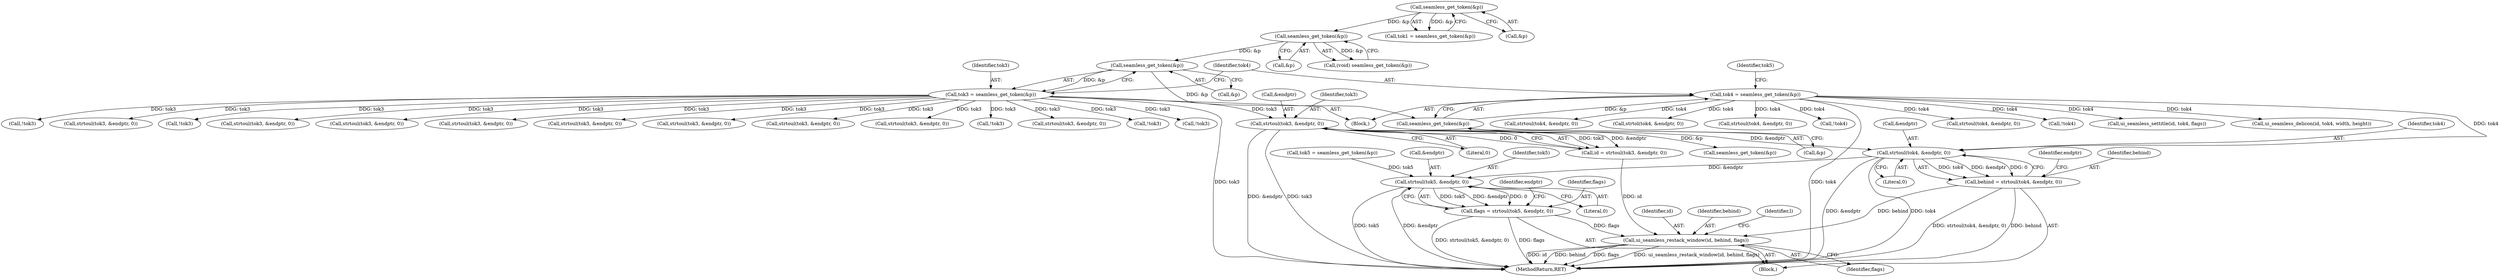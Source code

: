 digraph "0_rdesktop_4dca546d04321a610c1835010b5dad85163b65e1_14@pointer" {
"1000620" [label="(Call,strtoul(tok4, &endptr, 0))"];
"1000146" [label="(Call,tok4 = seamless_get_token(&p))"];
"1000148" [label="(Call,seamless_get_token(&p))"];
"1000143" [label="(Call,seamless_get_token(&p))"];
"1000138" [label="(Call,seamless_get_token(&p))"];
"1000133" [label="(Call,seamless_get_token(&p))"];
"1000608" [label="(Call,strtoul(tok3, &endptr, 0))"];
"1000141" [label="(Call,tok3 = seamless_get_token(&p))"];
"1000618" [label="(Call,behind = strtoul(tok4, &endptr, 0))"];
"1000642" [label="(Call,ui_seamless_restack_window(id, behind, flags))"];
"1000632" [label="(Call,strtoul(tok5, &endptr, 0))"];
"1000630" [label="(Call,flags = strtoul(tok5, &endptr, 0))"];
"1000149" [label="(Call,&p)"];
"1000639" [label="(Identifier,endptr)"];
"1000346" [label="(Call,strtoul(tok4, &endptr, 0))"];
"1000146" [label="(Call,tok4 = seamless_get_token(&p))"];
"1000604" [label="(Block,)"];
"1000142" [label="(Identifier,tok3)"];
"1000785" [label="(Call,!tok3)"];
"1000642" [label="(Call,ui_seamless_restack_window(id, behind, flags))"];
"1000464" [label="(Call,strtoul(tok3, &endptr, 0))"];
"1000759" [label="(Call,!tok3)"];
"1000631" [label="(Identifier,flags)"];
"1000251" [label="(Call,strtoul(tok3, &endptr, 0))"];
"1000643" [label="(Identifier,id)"];
"1000609" [label="(Identifier,tok3)"];
"1000660" [label="(Call,strtoul(tok3, &endptr, 0))"];
"1000633" [label="(Identifier,tok5)"];
"1000148" [label="(Call,seamless_get_token(&p))"];
"1000144" [label="(Call,&p)"];
"1000153" [label="(Call,seamless_get_token(&p))"];
"1000151" [label="(Call,tok5 = seamless_get_token(&p))"];
"1000644" [label="(Identifier,behind)"];
"1000624" [label="(Literal,0)"];
"1000147" [label="(Identifier,tok4)"];
"1000622" [label="(Call,&endptr)"];
"1000290" [label="(Call,strtoul(tok3, &endptr, 0))"];
"1000619" [label="(Identifier,behind)"];
"1000608" [label="(Call,strtoul(tok3, &endptr, 0))"];
"1000701" [label="(Call,strtoul(tok3, &endptr, 0))"];
"1000139" [label="(Call,&p)"];
"1000634" [label="(Call,&endptr)"];
"1000618" [label="(Call,behind = strtoul(tok4, &endptr, 0))"];
"1000334" [label="(Call,strtoul(tok3, &endptr, 0))"];
"1000245" [label="(Call,!tok4)"];
"1000143" [label="(Call,seamless_get_token(&p))"];
"1000136" [label="(Call,(void) seamless_get_token(&p))"];
"1000131" [label="(Call,tok1 = seamless_get_token(&p))"];
"1000612" [label="(Literal,0)"];
"1000610" [label="(Call,&endptr)"];
"1000904" [label="(Identifier,l)"];
"1000682" [label="(Call,ui_seamless_settitle(id, tok4, flags))"];
"1000133" [label="(Call,seamless_get_token(&p))"];
"1000498" [label="(Call,ui_seamless_delicon(id, tok4, width, height))"];
"1000632" [label="(Call,strtoul(tok5, &endptr, 0))"];
"1000186" [label="(Call,strtoul(tok3, &endptr, 0))"];
"1000841" [label="(Call,strtoul(tok3, &endptr, 0))"];
"1000886" [label="(Call,!tok3)"];
"1000713" [label="(Call,strtoul(tok4, &endptr, 0))"];
"1000521" [label="(Call,strtoul(tok3, &endptr, 0))"];
"1000627" [label="(Identifier,endptr)"];
"1000630" [label="(Call,flags = strtoul(tok5, &endptr, 0))"];
"1000861" [label="(Call,!tok3)"];
"1000645" [label="(Identifier,flags)"];
"1000141" [label="(Call,tok3 = seamless_get_token(&p))"];
"1000104" [label="(Block,)"];
"1000152" [label="(Identifier,tok5)"];
"1000533" [label="(Call,strtol(tok4, &endptr, 0))"];
"1000134" [label="(Call,&p)"];
"1000606" [label="(Call,id = strtoul(tok3, &endptr, 0))"];
"1000621" [label="(Identifier,tok4)"];
"1000198" [label="(Call,strtoul(tok4, &endptr, 0))"];
"1000809" [label="(Call,!tok3)"];
"1000138" [label="(Call,seamless_get_token(&p))"];
"1000636" [label="(Literal,0)"];
"1000284" [label="(Call,!tok4)"];
"1000620" [label="(Call,strtoul(tok4, &endptr, 0))"];
"1000907" [label="(MethodReturn,RET)"];
"1000620" -> "1000618"  [label="AST: "];
"1000620" -> "1000624"  [label="CFG: "];
"1000621" -> "1000620"  [label="AST: "];
"1000622" -> "1000620"  [label="AST: "];
"1000624" -> "1000620"  [label="AST: "];
"1000618" -> "1000620"  [label="CFG: "];
"1000620" -> "1000907"  [label="DDG: &endptr"];
"1000620" -> "1000907"  [label="DDG: tok4"];
"1000620" -> "1000618"  [label="DDG: tok4"];
"1000620" -> "1000618"  [label="DDG: &endptr"];
"1000620" -> "1000618"  [label="DDG: 0"];
"1000146" -> "1000620"  [label="DDG: tok4"];
"1000608" -> "1000620"  [label="DDG: &endptr"];
"1000620" -> "1000632"  [label="DDG: &endptr"];
"1000146" -> "1000104"  [label="AST: "];
"1000146" -> "1000148"  [label="CFG: "];
"1000147" -> "1000146"  [label="AST: "];
"1000148" -> "1000146"  [label="AST: "];
"1000152" -> "1000146"  [label="CFG: "];
"1000146" -> "1000907"  [label="DDG: tok4"];
"1000148" -> "1000146"  [label="DDG: &p"];
"1000146" -> "1000198"  [label="DDG: tok4"];
"1000146" -> "1000245"  [label="DDG: tok4"];
"1000146" -> "1000284"  [label="DDG: tok4"];
"1000146" -> "1000346"  [label="DDG: tok4"];
"1000146" -> "1000498"  [label="DDG: tok4"];
"1000146" -> "1000533"  [label="DDG: tok4"];
"1000146" -> "1000682"  [label="DDG: tok4"];
"1000146" -> "1000713"  [label="DDG: tok4"];
"1000148" -> "1000149"  [label="CFG: "];
"1000149" -> "1000148"  [label="AST: "];
"1000143" -> "1000148"  [label="DDG: &p"];
"1000148" -> "1000153"  [label="DDG: &p"];
"1000143" -> "1000141"  [label="AST: "];
"1000143" -> "1000144"  [label="CFG: "];
"1000144" -> "1000143"  [label="AST: "];
"1000141" -> "1000143"  [label="CFG: "];
"1000143" -> "1000141"  [label="DDG: &p"];
"1000138" -> "1000143"  [label="DDG: &p"];
"1000138" -> "1000136"  [label="AST: "];
"1000138" -> "1000139"  [label="CFG: "];
"1000139" -> "1000138"  [label="AST: "];
"1000136" -> "1000138"  [label="CFG: "];
"1000138" -> "1000136"  [label="DDG: &p"];
"1000133" -> "1000138"  [label="DDG: &p"];
"1000133" -> "1000131"  [label="AST: "];
"1000133" -> "1000134"  [label="CFG: "];
"1000134" -> "1000133"  [label="AST: "];
"1000131" -> "1000133"  [label="CFG: "];
"1000133" -> "1000131"  [label="DDG: &p"];
"1000608" -> "1000606"  [label="AST: "];
"1000608" -> "1000612"  [label="CFG: "];
"1000609" -> "1000608"  [label="AST: "];
"1000610" -> "1000608"  [label="AST: "];
"1000612" -> "1000608"  [label="AST: "];
"1000606" -> "1000608"  [label="CFG: "];
"1000608" -> "1000907"  [label="DDG: &endptr"];
"1000608" -> "1000907"  [label="DDG: tok3"];
"1000608" -> "1000606"  [label="DDG: tok3"];
"1000608" -> "1000606"  [label="DDG: &endptr"];
"1000608" -> "1000606"  [label="DDG: 0"];
"1000141" -> "1000608"  [label="DDG: tok3"];
"1000141" -> "1000104"  [label="AST: "];
"1000142" -> "1000141"  [label="AST: "];
"1000147" -> "1000141"  [label="CFG: "];
"1000141" -> "1000907"  [label="DDG: tok3"];
"1000141" -> "1000186"  [label="DDG: tok3"];
"1000141" -> "1000251"  [label="DDG: tok3"];
"1000141" -> "1000290"  [label="DDG: tok3"];
"1000141" -> "1000334"  [label="DDG: tok3"];
"1000141" -> "1000464"  [label="DDG: tok3"];
"1000141" -> "1000521"  [label="DDG: tok3"];
"1000141" -> "1000660"  [label="DDG: tok3"];
"1000141" -> "1000701"  [label="DDG: tok3"];
"1000141" -> "1000759"  [label="DDG: tok3"];
"1000141" -> "1000785"  [label="DDG: tok3"];
"1000141" -> "1000809"  [label="DDG: tok3"];
"1000141" -> "1000841"  [label="DDG: tok3"];
"1000141" -> "1000861"  [label="DDG: tok3"];
"1000141" -> "1000886"  [label="DDG: tok3"];
"1000618" -> "1000604"  [label="AST: "];
"1000619" -> "1000618"  [label="AST: "];
"1000627" -> "1000618"  [label="CFG: "];
"1000618" -> "1000907"  [label="DDG: behind"];
"1000618" -> "1000907"  [label="DDG: strtoul(tok4, &endptr, 0)"];
"1000618" -> "1000642"  [label="DDG: behind"];
"1000642" -> "1000604"  [label="AST: "];
"1000642" -> "1000645"  [label="CFG: "];
"1000643" -> "1000642"  [label="AST: "];
"1000644" -> "1000642"  [label="AST: "];
"1000645" -> "1000642"  [label="AST: "];
"1000904" -> "1000642"  [label="CFG: "];
"1000642" -> "1000907"  [label="DDG: id"];
"1000642" -> "1000907"  [label="DDG: behind"];
"1000642" -> "1000907"  [label="DDG: flags"];
"1000642" -> "1000907"  [label="DDG: ui_seamless_restack_window(id, behind, flags)"];
"1000606" -> "1000642"  [label="DDG: id"];
"1000630" -> "1000642"  [label="DDG: flags"];
"1000632" -> "1000630"  [label="AST: "];
"1000632" -> "1000636"  [label="CFG: "];
"1000633" -> "1000632"  [label="AST: "];
"1000634" -> "1000632"  [label="AST: "];
"1000636" -> "1000632"  [label="AST: "];
"1000630" -> "1000632"  [label="CFG: "];
"1000632" -> "1000907"  [label="DDG: tok5"];
"1000632" -> "1000907"  [label="DDG: &endptr"];
"1000632" -> "1000630"  [label="DDG: tok5"];
"1000632" -> "1000630"  [label="DDG: &endptr"];
"1000632" -> "1000630"  [label="DDG: 0"];
"1000151" -> "1000632"  [label="DDG: tok5"];
"1000630" -> "1000604"  [label="AST: "];
"1000631" -> "1000630"  [label="AST: "];
"1000639" -> "1000630"  [label="CFG: "];
"1000630" -> "1000907"  [label="DDG: strtoul(tok5, &endptr, 0)"];
"1000630" -> "1000907"  [label="DDG: flags"];
}
